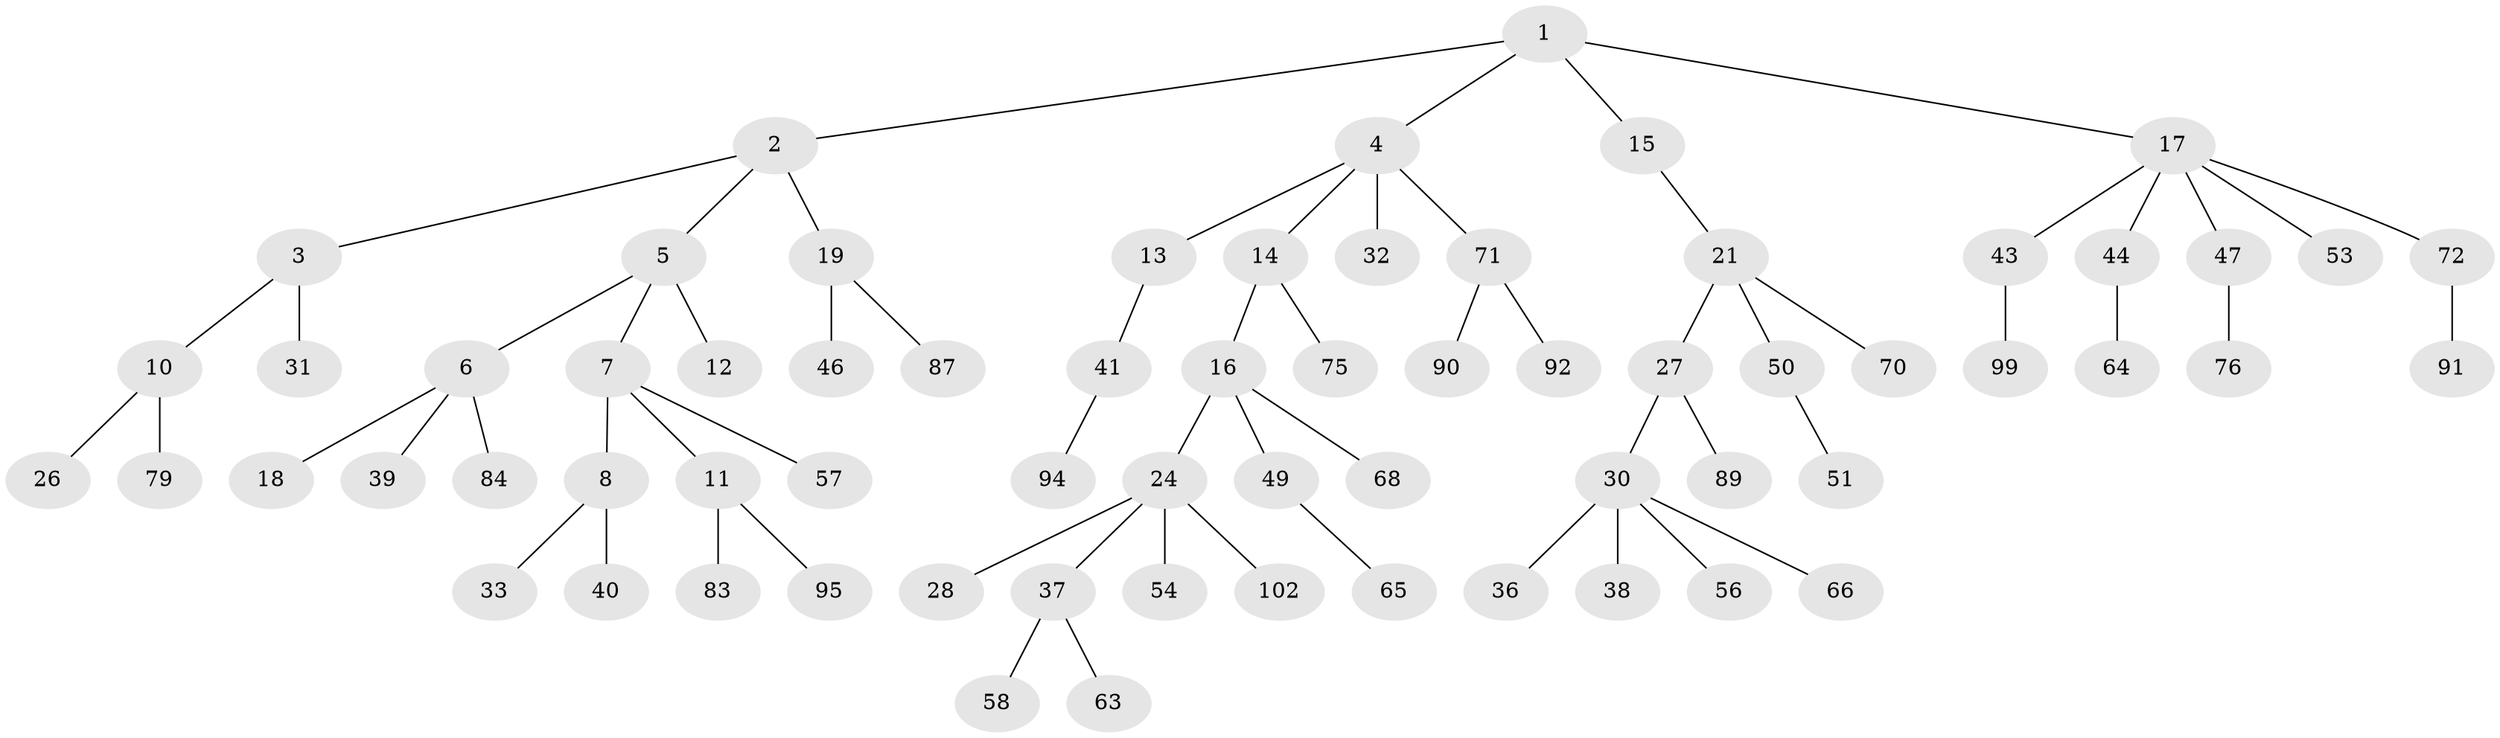 // Generated by graph-tools (version 1.1) at 2025/52/02/27/25 19:52:11]
// undirected, 67 vertices, 66 edges
graph export_dot {
graph [start="1"]
  node [color=gray90,style=filled];
  1 [super="+9"];
  2;
  3 [super="+45"];
  4 [super="+59"];
  5 [super="+42"];
  6 [super="+88"];
  7 [super="+77"];
  8 [super="+48"];
  10 [super="+29"];
  11 [super="+55"];
  12 [super="+74"];
  13;
  14 [super="+23"];
  15 [super="+34"];
  16 [super="+62"];
  17 [super="+35"];
  18 [super="+25"];
  19 [super="+20"];
  21 [super="+22"];
  24 [super="+69"];
  26;
  27 [super="+60"];
  28;
  30 [super="+52"];
  31;
  32 [super="+97"];
  33 [super="+78"];
  36;
  37;
  38;
  39;
  40 [super="+80"];
  41 [super="+86"];
  43 [super="+73"];
  44;
  46 [super="+103"];
  47 [super="+98"];
  49 [super="+82"];
  50;
  51;
  53;
  54;
  56;
  57;
  58 [super="+61"];
  63;
  64 [super="+67"];
  65 [super="+81"];
  66;
  68;
  70;
  71 [super="+85"];
  72;
  75 [super="+101"];
  76 [super="+100"];
  79 [super="+96"];
  83;
  84 [super="+93"];
  87;
  89;
  90;
  91;
  92;
  94;
  95;
  99;
  102;
  1 -- 2;
  1 -- 4;
  1 -- 17;
  1 -- 15;
  2 -- 3;
  2 -- 5;
  2 -- 19;
  3 -- 10;
  3 -- 31;
  4 -- 13;
  4 -- 14;
  4 -- 32;
  4 -- 71;
  5 -- 6;
  5 -- 7;
  5 -- 12;
  6 -- 18;
  6 -- 39;
  6 -- 84;
  7 -- 8;
  7 -- 11;
  7 -- 57;
  8 -- 33;
  8 -- 40;
  10 -- 26;
  10 -- 79;
  11 -- 83;
  11 -- 95;
  13 -- 41;
  14 -- 16;
  14 -- 75;
  15 -- 21;
  16 -- 24;
  16 -- 49;
  16 -- 68;
  17 -- 53;
  17 -- 72;
  17 -- 43;
  17 -- 44;
  17 -- 47;
  19 -- 46;
  19 -- 87;
  21 -- 27;
  21 -- 50;
  21 -- 70;
  24 -- 28;
  24 -- 37;
  24 -- 54;
  24 -- 102;
  27 -- 30;
  27 -- 89;
  30 -- 36;
  30 -- 38;
  30 -- 66;
  30 -- 56;
  37 -- 58;
  37 -- 63;
  41 -- 94;
  43 -- 99;
  44 -- 64;
  47 -- 76;
  49 -- 65;
  50 -- 51;
  71 -- 90;
  71 -- 92;
  72 -- 91;
}
